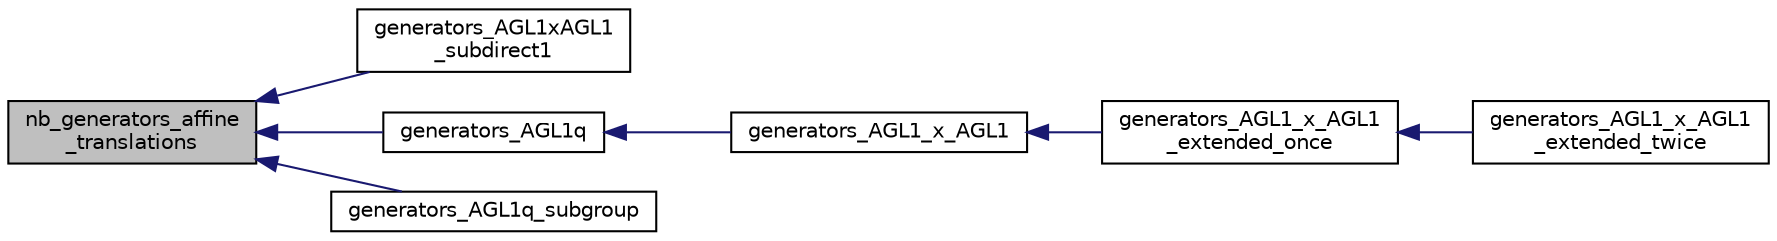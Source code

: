 digraph "nb_generators_affine_translations"
{
  edge [fontname="Helvetica",fontsize="10",labelfontname="Helvetica",labelfontsize="10"];
  node [fontname="Helvetica",fontsize="10",shape=record];
  rankdir="LR";
  Node319 [label="nb_generators_affine\l_translations",height=0.2,width=0.4,color="black", fillcolor="grey75", style="filled", fontcolor="black"];
  Node319 -> Node320 [dir="back",color="midnightblue",fontsize="10",style="solid",fontname="Helvetica"];
  Node320 [label="generators_AGL1xAGL1\l_subdirect1",height=0.2,width=0.4,color="black", fillcolor="white", style="filled",URL="$d4/d95/group__generators_8_c.html#aacf08507962e97feeb7f64d76ea43a36"];
  Node319 -> Node321 [dir="back",color="midnightblue",fontsize="10",style="solid",fontname="Helvetica"];
  Node321 [label="generators_AGL1q",height=0.2,width=0.4,color="black", fillcolor="white", style="filled",URL="$d4/d95/group__generators_8_c.html#afc7c7c132fbdf09a3cf393f6b0221d04"];
  Node321 -> Node322 [dir="back",color="midnightblue",fontsize="10",style="solid",fontname="Helvetica"];
  Node322 [label="generators_AGL1_x_AGL1",height=0.2,width=0.4,color="black", fillcolor="white", style="filled",URL="$d4/d95/group__generators_8_c.html#a59d9573735ad78a49493c5fdde859e31"];
  Node322 -> Node323 [dir="back",color="midnightblue",fontsize="10",style="solid",fontname="Helvetica"];
  Node323 [label="generators_AGL1_x_AGL1\l_extended_once",height=0.2,width=0.4,color="black", fillcolor="white", style="filled",URL="$d4/d95/group__generators_8_c.html#ab158fdf7b90aead2cc7bc6c6deed6fc4"];
  Node323 -> Node324 [dir="back",color="midnightblue",fontsize="10",style="solid",fontname="Helvetica"];
  Node324 [label="generators_AGL1_x_AGL1\l_extended_twice",height=0.2,width=0.4,color="black", fillcolor="white", style="filled",URL="$d4/d95/group__generators_8_c.html#a6c6b641ff612914abcf08999a94a9e46"];
  Node319 -> Node325 [dir="back",color="midnightblue",fontsize="10",style="solid",fontname="Helvetica"];
  Node325 [label="generators_AGL1q_subgroup",height=0.2,width=0.4,color="black", fillcolor="white", style="filled",URL="$d4/d95/group__generators_8_c.html#a313ae8c390633359623e931fb71da69e"];
}

